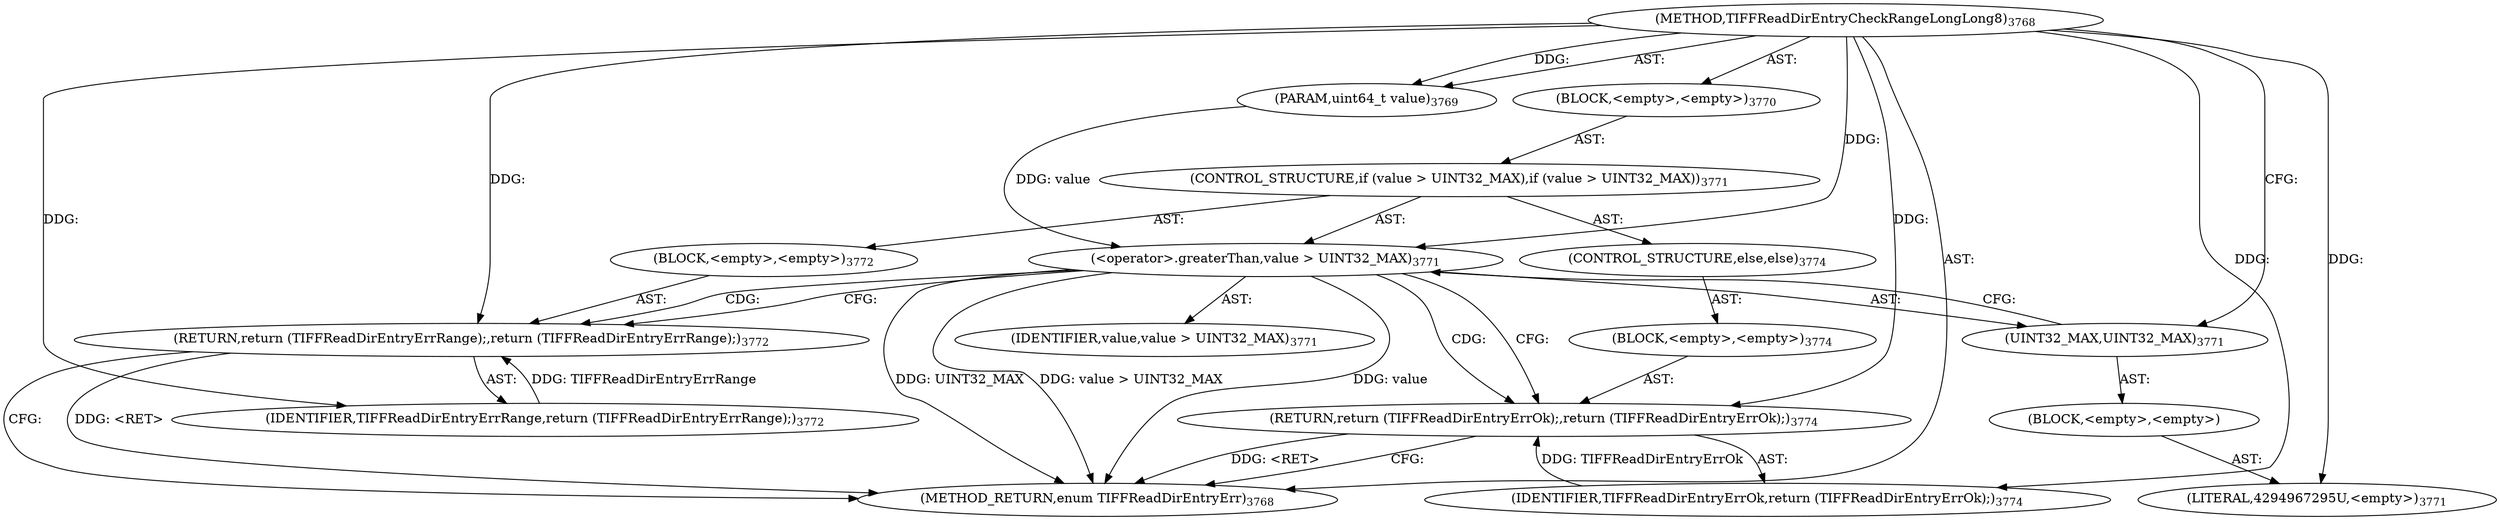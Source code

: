 digraph "TIFFReadDirEntryCheckRangeLongLong8" {  
"87815" [label = <(METHOD,TIFFReadDirEntryCheckRangeLongLong8)<SUB>3768</SUB>> ]
"87816" [label = <(PARAM,uint64_t value)<SUB>3769</SUB>> ]
"87817" [label = <(BLOCK,&lt;empty&gt;,&lt;empty&gt;)<SUB>3770</SUB>> ]
"87818" [label = <(CONTROL_STRUCTURE,if (value &gt; UINT32_MAX),if (value &gt; UINT32_MAX))<SUB>3771</SUB>> ]
"87819" [label = <(&lt;operator&gt;.greaterThan,value &gt; UINT32_MAX)<SUB>3771</SUB>> ]
"87820" [label = <(IDENTIFIER,value,value &gt; UINT32_MAX)<SUB>3771</SUB>> ]
"87821" [label = <(UINT32_MAX,UINT32_MAX)<SUB>3771</SUB>> ]
"87822" [label = <(BLOCK,&lt;empty&gt;,&lt;empty&gt;)> ]
"87823" [label = <(LITERAL,4294967295U,&lt;empty&gt;)<SUB>3771</SUB>> ]
"87824" [label = <(BLOCK,&lt;empty&gt;,&lt;empty&gt;)<SUB>3772</SUB>> ]
"87825" [label = <(RETURN,return (TIFFReadDirEntryErrRange);,return (TIFFReadDirEntryErrRange);)<SUB>3772</SUB>> ]
"87826" [label = <(IDENTIFIER,TIFFReadDirEntryErrRange,return (TIFFReadDirEntryErrRange);)<SUB>3772</SUB>> ]
"87827" [label = <(CONTROL_STRUCTURE,else,else)<SUB>3774</SUB>> ]
"87828" [label = <(BLOCK,&lt;empty&gt;,&lt;empty&gt;)<SUB>3774</SUB>> ]
"87829" [label = <(RETURN,return (TIFFReadDirEntryErrOk);,return (TIFFReadDirEntryErrOk);)<SUB>3774</SUB>> ]
"87830" [label = <(IDENTIFIER,TIFFReadDirEntryErrOk,return (TIFFReadDirEntryErrOk);)<SUB>3774</SUB>> ]
"87831" [label = <(METHOD_RETURN,enum TIFFReadDirEntryErr)<SUB>3768</SUB>> ]
  "87815" -> "87816"  [ label = "AST: "] 
  "87815" -> "87817"  [ label = "AST: "] 
  "87815" -> "87831"  [ label = "AST: "] 
  "87817" -> "87818"  [ label = "AST: "] 
  "87818" -> "87819"  [ label = "AST: "] 
  "87818" -> "87824"  [ label = "AST: "] 
  "87818" -> "87827"  [ label = "AST: "] 
  "87819" -> "87820"  [ label = "AST: "] 
  "87819" -> "87821"  [ label = "AST: "] 
  "87821" -> "87822"  [ label = "AST: "] 
  "87822" -> "87823"  [ label = "AST: "] 
  "87824" -> "87825"  [ label = "AST: "] 
  "87825" -> "87826"  [ label = "AST: "] 
  "87827" -> "87828"  [ label = "AST: "] 
  "87828" -> "87829"  [ label = "AST: "] 
  "87829" -> "87830"  [ label = "AST: "] 
  "87819" -> "87825"  [ label = "CFG: "] 
  "87819" -> "87829"  [ label = "CFG: "] 
  "87821" -> "87819"  [ label = "CFG: "] 
  "87825" -> "87831"  [ label = "CFG: "] 
  "87829" -> "87831"  [ label = "CFG: "] 
  "87815" -> "87821"  [ label = "CFG: "] 
  "87829" -> "87831"  [ label = "DDG: &lt;RET&gt;"] 
  "87825" -> "87831"  [ label = "DDG: &lt;RET&gt;"] 
  "87819" -> "87831"  [ label = "DDG: value"] 
  "87819" -> "87831"  [ label = "DDG: UINT32_MAX"] 
  "87819" -> "87831"  [ label = "DDG: value &gt; UINT32_MAX"] 
  "87815" -> "87816"  [ label = "DDG: "] 
  "87816" -> "87819"  [ label = "DDG: value"] 
  "87815" -> "87819"  [ label = "DDG: "] 
  "87826" -> "87825"  [ label = "DDG: TIFFReadDirEntryErrRange"] 
  "87815" -> "87825"  [ label = "DDG: "] 
  "87815" -> "87826"  [ label = "DDG: "] 
  "87830" -> "87829"  [ label = "DDG: TIFFReadDirEntryErrOk"] 
  "87815" -> "87829"  [ label = "DDG: "] 
  "87815" -> "87823"  [ label = "DDG: "] 
  "87815" -> "87830"  [ label = "DDG: "] 
  "87819" -> "87829"  [ label = "CDG: "] 
  "87819" -> "87825"  [ label = "CDG: "] 
}
